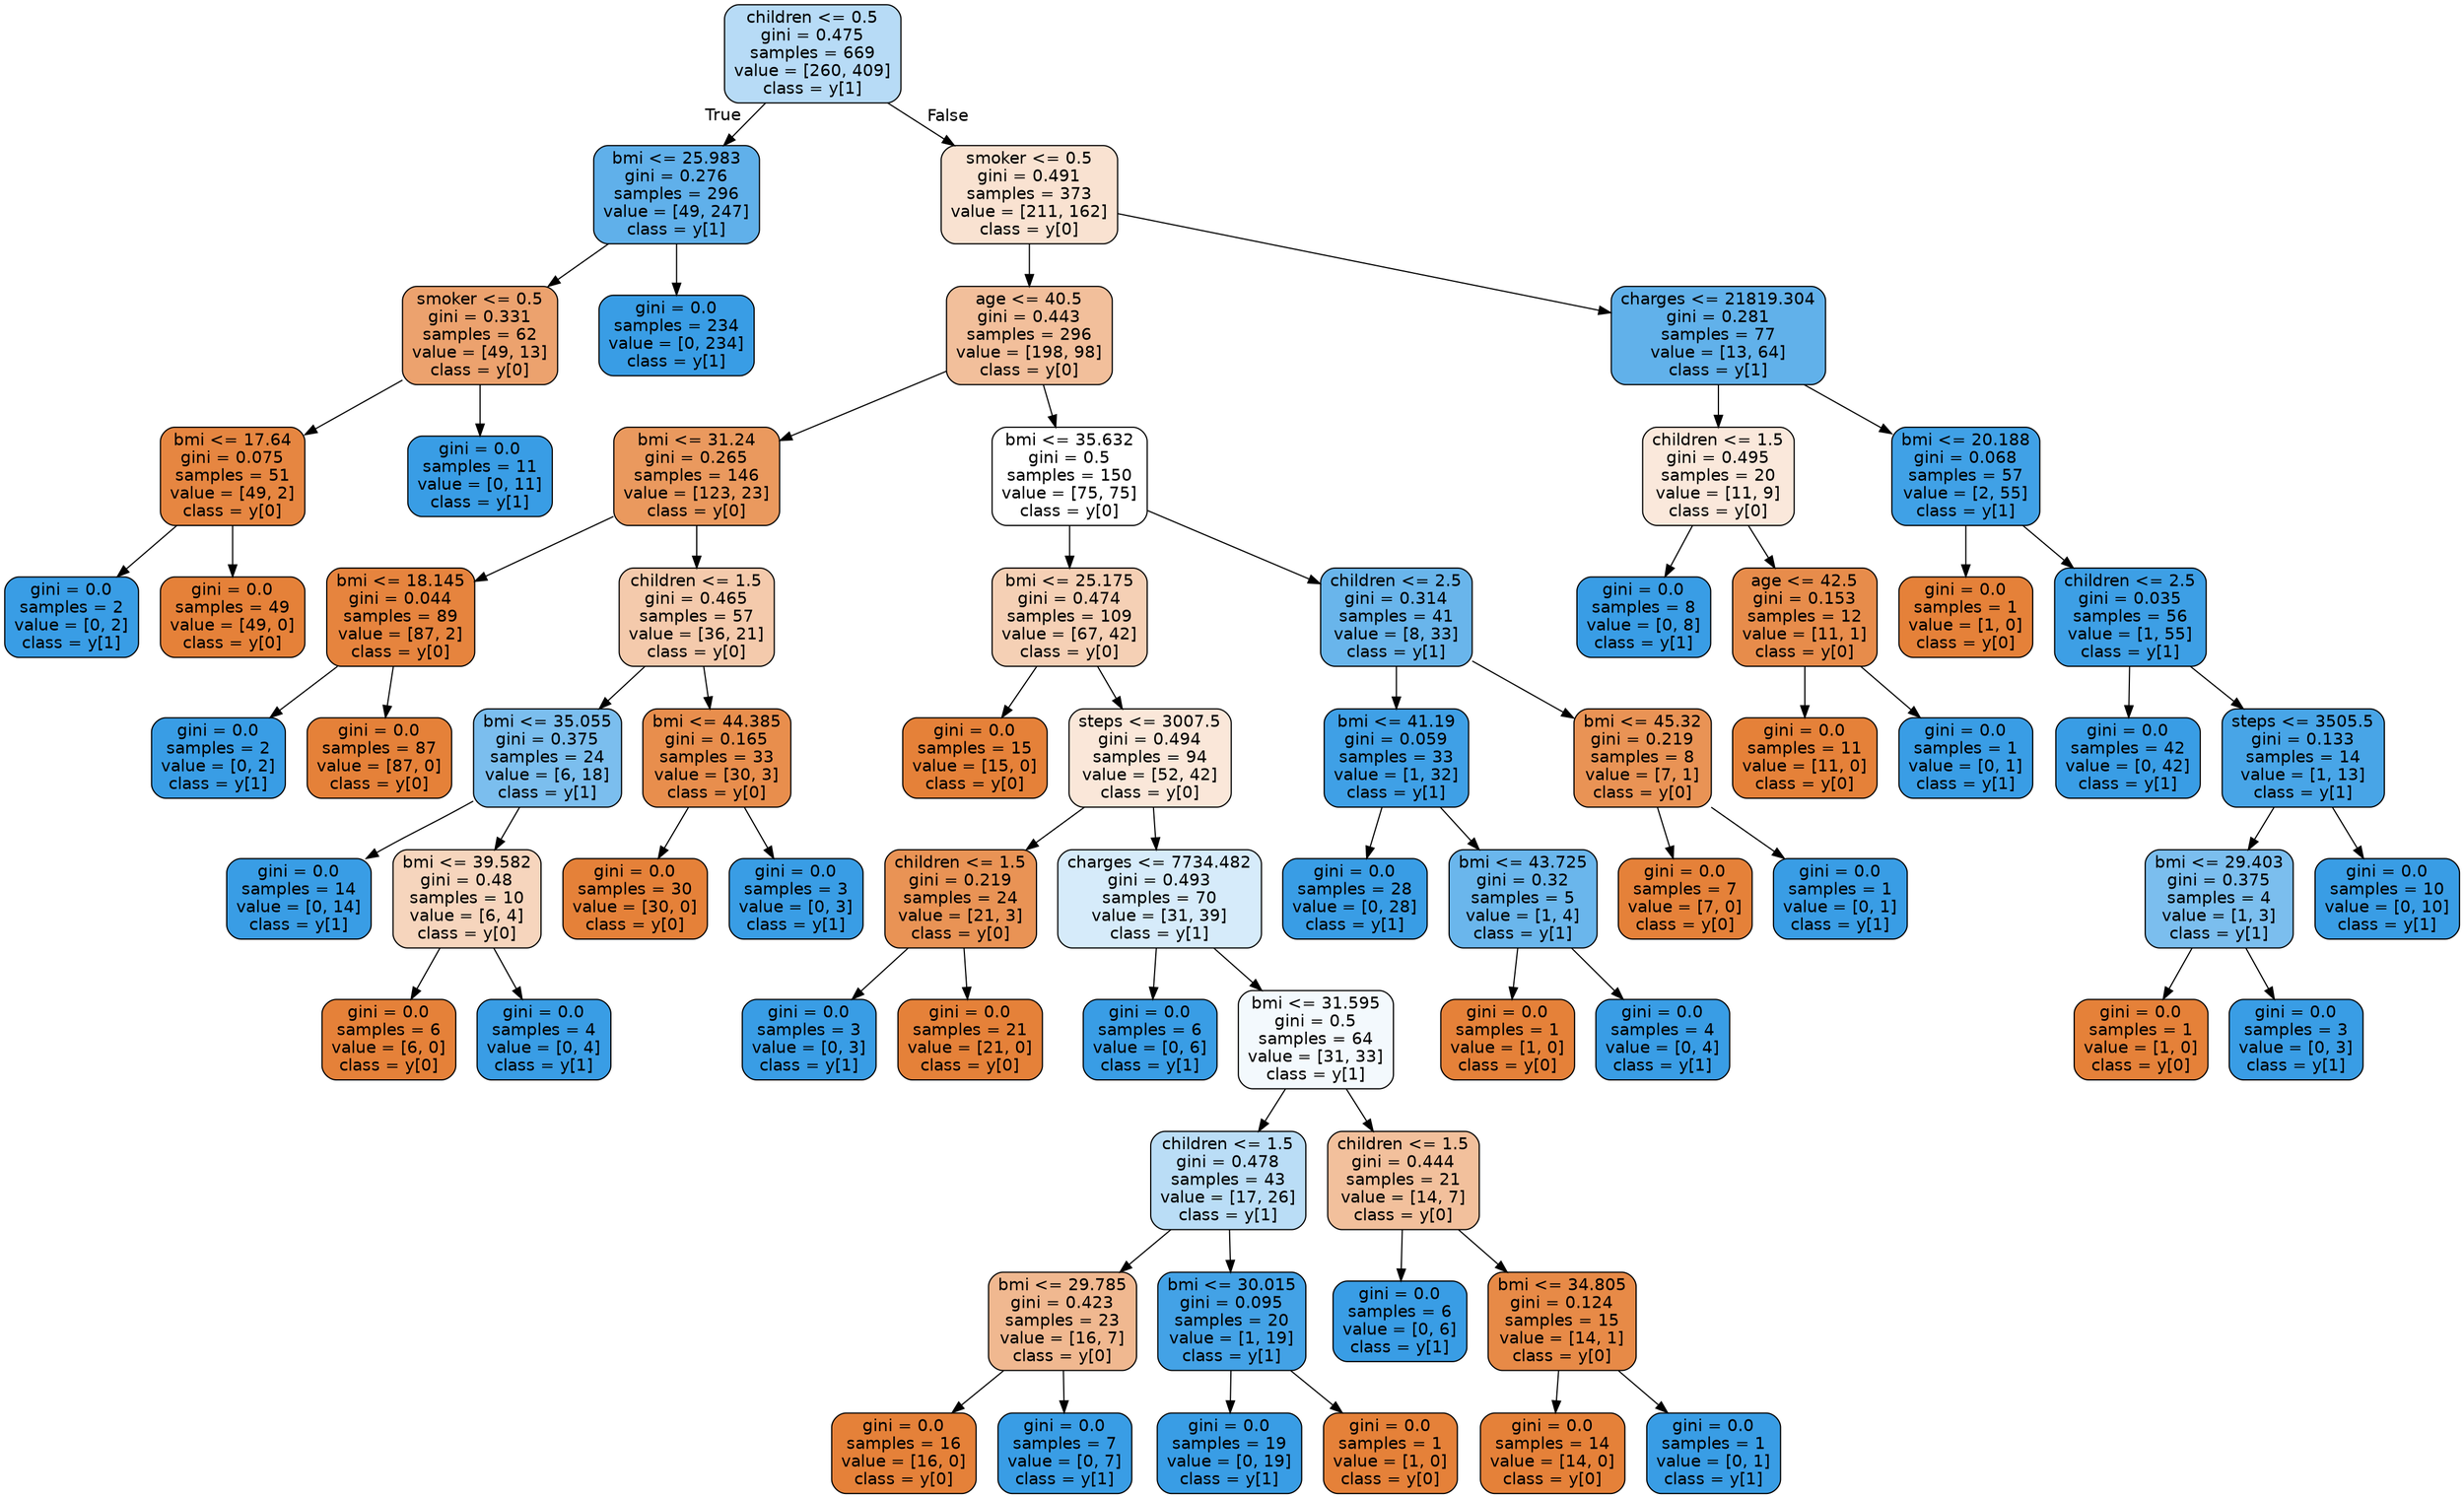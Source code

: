 digraph Tree {
node [shape=box, style="filled, rounded", color="black", fontname=helvetica] ;
edge [fontname=helvetica] ;
0 [label="children <= 0.5\ngini = 0.475\nsamples = 669\nvalue = [260, 409]\nclass = y[1]", fillcolor="#b7dbf6"] ;
1 [label="bmi <= 25.983\ngini = 0.276\nsamples = 296\nvalue = [49, 247]\nclass = y[1]", fillcolor="#60b0ea"] ;
0 -> 1 [labeldistance=2.5, labelangle=45, headlabel="True"] ;
2 [label="smoker <= 0.5\ngini = 0.331\nsamples = 62\nvalue = [49, 13]\nclass = y[0]", fillcolor="#eca26e"] ;
1 -> 2 ;
3 [label="bmi <= 17.64\ngini = 0.075\nsamples = 51\nvalue = [49, 2]\nclass = y[0]", fillcolor="#e68641"] ;
2 -> 3 ;
4 [label="gini = 0.0\nsamples = 2\nvalue = [0, 2]\nclass = y[1]", fillcolor="#399de5"] ;
3 -> 4 ;
5 [label="gini = 0.0\nsamples = 49\nvalue = [49, 0]\nclass = y[0]", fillcolor="#e58139"] ;
3 -> 5 ;
6 [label="gini = 0.0\nsamples = 11\nvalue = [0, 11]\nclass = y[1]", fillcolor="#399de5"] ;
2 -> 6 ;
7 [label="gini = 0.0\nsamples = 234\nvalue = [0, 234]\nclass = y[1]", fillcolor="#399de5"] ;
1 -> 7 ;
8 [label="smoker <= 0.5\ngini = 0.491\nsamples = 373\nvalue = [211, 162]\nclass = y[0]", fillcolor="#f9e2d1"] ;
0 -> 8 [labeldistance=2.5, labelangle=-45, headlabel="False"] ;
9 [label="age <= 40.5\ngini = 0.443\nsamples = 296\nvalue = [198, 98]\nclass = y[0]", fillcolor="#f2bf9b"] ;
8 -> 9 ;
10 [label="bmi <= 31.24\ngini = 0.265\nsamples = 146\nvalue = [123, 23]\nclass = y[0]", fillcolor="#ea995e"] ;
9 -> 10 ;
11 [label="bmi <= 18.145\ngini = 0.044\nsamples = 89\nvalue = [87, 2]\nclass = y[0]", fillcolor="#e6843e"] ;
10 -> 11 ;
12 [label="gini = 0.0\nsamples = 2\nvalue = [0, 2]\nclass = y[1]", fillcolor="#399de5"] ;
11 -> 12 ;
13 [label="gini = 0.0\nsamples = 87\nvalue = [87, 0]\nclass = y[0]", fillcolor="#e58139"] ;
11 -> 13 ;
14 [label="children <= 1.5\ngini = 0.465\nsamples = 57\nvalue = [36, 21]\nclass = y[0]", fillcolor="#f4caac"] ;
10 -> 14 ;
15 [label="bmi <= 35.055\ngini = 0.375\nsamples = 24\nvalue = [6, 18]\nclass = y[1]", fillcolor="#7bbeee"] ;
14 -> 15 ;
16 [label="gini = 0.0\nsamples = 14\nvalue = [0, 14]\nclass = y[1]", fillcolor="#399de5"] ;
15 -> 16 ;
17 [label="bmi <= 39.582\ngini = 0.48\nsamples = 10\nvalue = [6, 4]\nclass = y[0]", fillcolor="#f6d5bd"] ;
15 -> 17 ;
18 [label="gini = 0.0\nsamples = 6\nvalue = [6, 0]\nclass = y[0]", fillcolor="#e58139"] ;
17 -> 18 ;
19 [label="gini = 0.0\nsamples = 4\nvalue = [0, 4]\nclass = y[1]", fillcolor="#399de5"] ;
17 -> 19 ;
20 [label="bmi <= 44.385\ngini = 0.165\nsamples = 33\nvalue = [30, 3]\nclass = y[0]", fillcolor="#e88e4d"] ;
14 -> 20 ;
21 [label="gini = 0.0\nsamples = 30\nvalue = [30, 0]\nclass = y[0]", fillcolor="#e58139"] ;
20 -> 21 ;
22 [label="gini = 0.0\nsamples = 3\nvalue = [0, 3]\nclass = y[1]", fillcolor="#399de5"] ;
20 -> 22 ;
23 [label="bmi <= 35.632\ngini = 0.5\nsamples = 150\nvalue = [75, 75]\nclass = y[0]", fillcolor="#ffffff"] ;
9 -> 23 ;
24 [label="bmi <= 25.175\ngini = 0.474\nsamples = 109\nvalue = [67, 42]\nclass = y[0]", fillcolor="#f5d0b5"] ;
23 -> 24 ;
25 [label="gini = 0.0\nsamples = 15\nvalue = [15, 0]\nclass = y[0]", fillcolor="#e58139"] ;
24 -> 25 ;
26 [label="steps <= 3007.5\ngini = 0.494\nsamples = 94\nvalue = [52, 42]\nclass = y[0]", fillcolor="#fae7d9"] ;
24 -> 26 ;
27 [label="children <= 1.5\ngini = 0.219\nsamples = 24\nvalue = [21, 3]\nclass = y[0]", fillcolor="#e99355"] ;
26 -> 27 ;
28 [label="gini = 0.0\nsamples = 3\nvalue = [0, 3]\nclass = y[1]", fillcolor="#399de5"] ;
27 -> 28 ;
29 [label="gini = 0.0\nsamples = 21\nvalue = [21, 0]\nclass = y[0]", fillcolor="#e58139"] ;
27 -> 29 ;
30 [label="charges <= 7734.482\ngini = 0.493\nsamples = 70\nvalue = [31, 39]\nclass = y[1]", fillcolor="#d6ebfa"] ;
26 -> 30 ;
31 [label="gini = 0.0\nsamples = 6\nvalue = [0, 6]\nclass = y[1]", fillcolor="#399de5"] ;
30 -> 31 ;
32 [label="bmi <= 31.595\ngini = 0.5\nsamples = 64\nvalue = [31, 33]\nclass = y[1]", fillcolor="#f3f9fd"] ;
30 -> 32 ;
33 [label="children <= 1.5\ngini = 0.478\nsamples = 43\nvalue = [17, 26]\nclass = y[1]", fillcolor="#baddf6"] ;
32 -> 33 ;
34 [label="bmi <= 29.785\ngini = 0.423\nsamples = 23\nvalue = [16, 7]\nclass = y[0]", fillcolor="#f0b890"] ;
33 -> 34 ;
35 [label="gini = 0.0\nsamples = 16\nvalue = [16, 0]\nclass = y[0]", fillcolor="#e58139"] ;
34 -> 35 ;
36 [label="gini = 0.0\nsamples = 7\nvalue = [0, 7]\nclass = y[1]", fillcolor="#399de5"] ;
34 -> 36 ;
37 [label="bmi <= 30.015\ngini = 0.095\nsamples = 20\nvalue = [1, 19]\nclass = y[1]", fillcolor="#43a2e6"] ;
33 -> 37 ;
38 [label="gini = 0.0\nsamples = 19\nvalue = [0, 19]\nclass = y[1]", fillcolor="#399de5"] ;
37 -> 38 ;
39 [label="gini = 0.0\nsamples = 1\nvalue = [1, 0]\nclass = y[0]", fillcolor="#e58139"] ;
37 -> 39 ;
40 [label="children <= 1.5\ngini = 0.444\nsamples = 21\nvalue = [14, 7]\nclass = y[0]", fillcolor="#f2c09c"] ;
32 -> 40 ;
41 [label="gini = 0.0\nsamples = 6\nvalue = [0, 6]\nclass = y[1]", fillcolor="#399de5"] ;
40 -> 41 ;
42 [label="bmi <= 34.805\ngini = 0.124\nsamples = 15\nvalue = [14, 1]\nclass = y[0]", fillcolor="#e78a47"] ;
40 -> 42 ;
43 [label="gini = 0.0\nsamples = 14\nvalue = [14, 0]\nclass = y[0]", fillcolor="#e58139"] ;
42 -> 43 ;
44 [label="gini = 0.0\nsamples = 1\nvalue = [0, 1]\nclass = y[1]", fillcolor="#399de5"] ;
42 -> 44 ;
45 [label="children <= 2.5\ngini = 0.314\nsamples = 41\nvalue = [8, 33]\nclass = y[1]", fillcolor="#69b5eb"] ;
23 -> 45 ;
46 [label="bmi <= 41.19\ngini = 0.059\nsamples = 33\nvalue = [1, 32]\nclass = y[1]", fillcolor="#3fa0e6"] ;
45 -> 46 ;
47 [label="gini = 0.0\nsamples = 28\nvalue = [0, 28]\nclass = y[1]", fillcolor="#399de5"] ;
46 -> 47 ;
48 [label="bmi <= 43.725\ngini = 0.32\nsamples = 5\nvalue = [1, 4]\nclass = y[1]", fillcolor="#6ab6ec"] ;
46 -> 48 ;
49 [label="gini = 0.0\nsamples = 1\nvalue = [1, 0]\nclass = y[0]", fillcolor="#e58139"] ;
48 -> 49 ;
50 [label="gini = 0.0\nsamples = 4\nvalue = [0, 4]\nclass = y[1]", fillcolor="#399de5"] ;
48 -> 50 ;
51 [label="bmi <= 45.32\ngini = 0.219\nsamples = 8\nvalue = [7, 1]\nclass = y[0]", fillcolor="#e99355"] ;
45 -> 51 ;
52 [label="gini = 0.0\nsamples = 7\nvalue = [7, 0]\nclass = y[0]", fillcolor="#e58139"] ;
51 -> 52 ;
53 [label="gini = 0.0\nsamples = 1\nvalue = [0, 1]\nclass = y[1]", fillcolor="#399de5"] ;
51 -> 53 ;
54 [label="charges <= 21819.304\ngini = 0.281\nsamples = 77\nvalue = [13, 64]\nclass = y[1]", fillcolor="#61b1ea"] ;
8 -> 54 ;
55 [label="children <= 1.5\ngini = 0.495\nsamples = 20\nvalue = [11, 9]\nclass = y[0]", fillcolor="#fae8db"] ;
54 -> 55 ;
56 [label="gini = 0.0\nsamples = 8\nvalue = [0, 8]\nclass = y[1]", fillcolor="#399de5"] ;
55 -> 56 ;
57 [label="age <= 42.5\ngini = 0.153\nsamples = 12\nvalue = [11, 1]\nclass = y[0]", fillcolor="#e78c4b"] ;
55 -> 57 ;
58 [label="gini = 0.0\nsamples = 11\nvalue = [11, 0]\nclass = y[0]", fillcolor="#e58139"] ;
57 -> 58 ;
59 [label="gini = 0.0\nsamples = 1\nvalue = [0, 1]\nclass = y[1]", fillcolor="#399de5"] ;
57 -> 59 ;
60 [label="bmi <= 20.188\ngini = 0.068\nsamples = 57\nvalue = [2, 55]\nclass = y[1]", fillcolor="#40a1e6"] ;
54 -> 60 ;
61 [label="gini = 0.0\nsamples = 1\nvalue = [1, 0]\nclass = y[0]", fillcolor="#e58139"] ;
60 -> 61 ;
62 [label="children <= 2.5\ngini = 0.035\nsamples = 56\nvalue = [1, 55]\nclass = y[1]", fillcolor="#3d9fe5"] ;
60 -> 62 ;
63 [label="gini = 0.0\nsamples = 42\nvalue = [0, 42]\nclass = y[1]", fillcolor="#399de5"] ;
62 -> 63 ;
64 [label="steps <= 3505.5\ngini = 0.133\nsamples = 14\nvalue = [1, 13]\nclass = y[1]", fillcolor="#48a5e7"] ;
62 -> 64 ;
65 [label="bmi <= 29.403\ngini = 0.375\nsamples = 4\nvalue = [1, 3]\nclass = y[1]", fillcolor="#7bbeee"] ;
64 -> 65 ;
66 [label="gini = 0.0\nsamples = 1\nvalue = [1, 0]\nclass = y[0]", fillcolor="#e58139"] ;
65 -> 66 ;
67 [label="gini = 0.0\nsamples = 3\nvalue = [0, 3]\nclass = y[1]", fillcolor="#399de5"] ;
65 -> 67 ;
68 [label="gini = 0.0\nsamples = 10\nvalue = [0, 10]\nclass = y[1]", fillcolor="#399de5"] ;
64 -> 68 ;
}